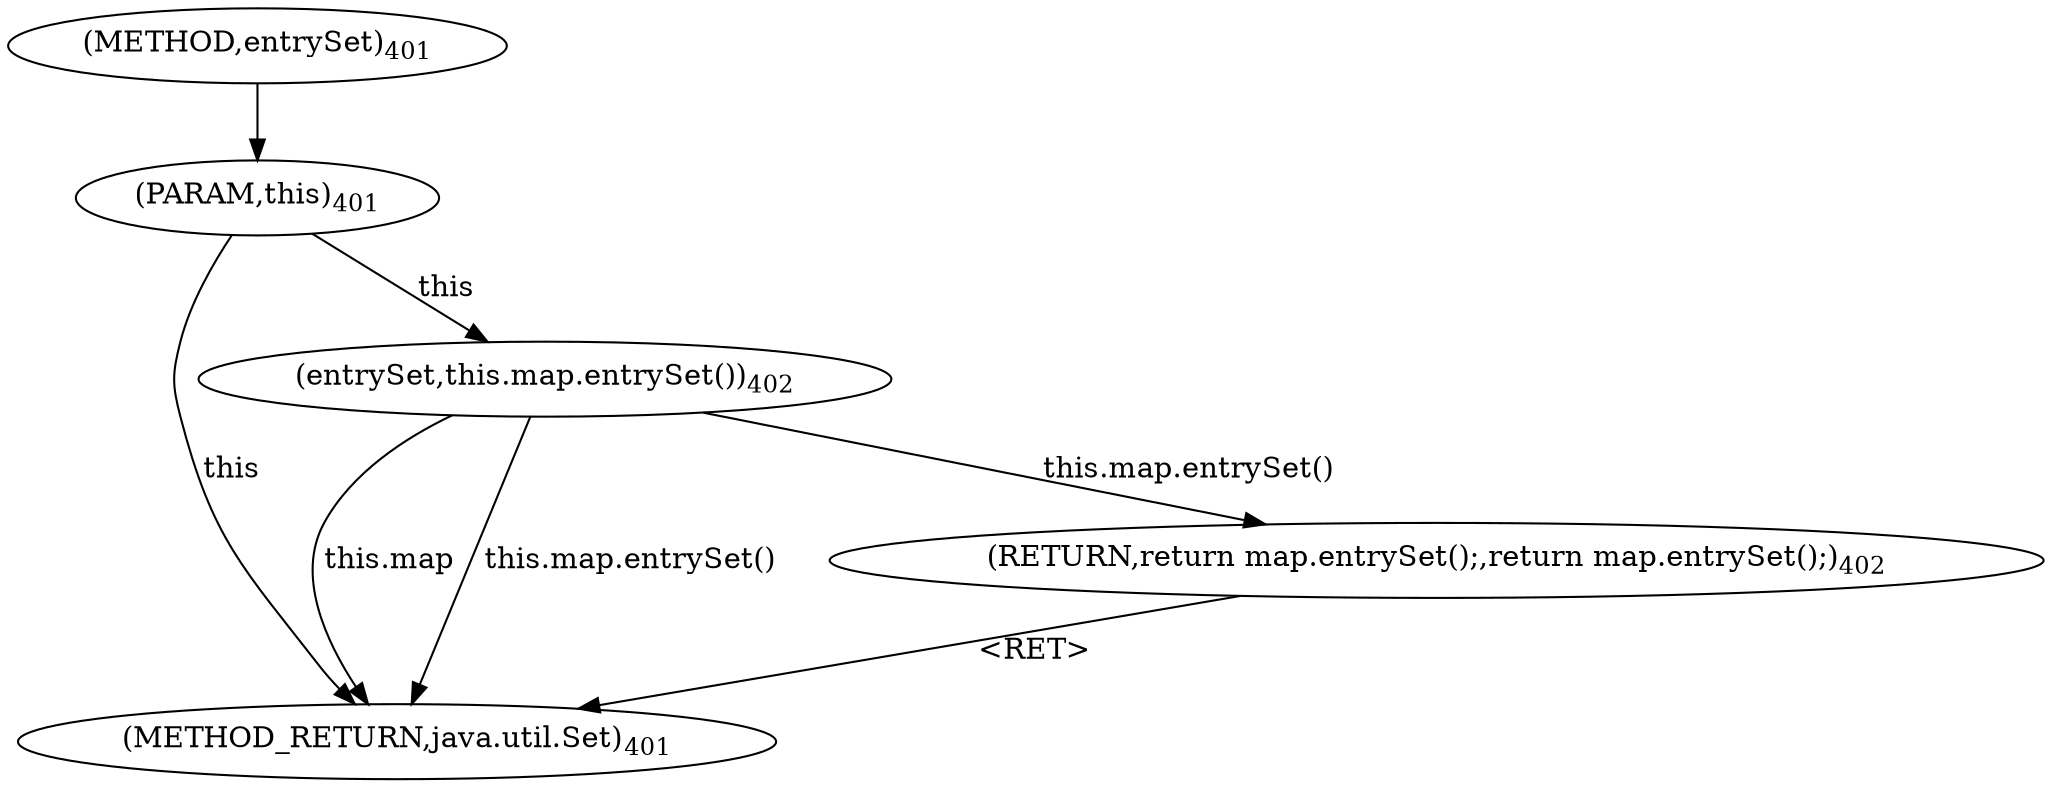 digraph "entrySet" {  
"1138" [label = <(METHOD,entrySet)<SUB>401</SUB>> ]
"1148" [label = <(METHOD_RETURN,java.util.Set)<SUB>401</SUB>> ]
"1139" [label = <(PARAM,this)<SUB>401</SUB>> ]
"1141" [label = <(RETURN,return map.entrySet();,return map.entrySet();)<SUB>402</SUB>> ]
"1142" [label = <(entrySet,this.map.entrySet())<SUB>402</SUB>> ]
"1142" [label = <(entrySet,this.map.entrySet())<SUB>402</SUB>> ]
  "1141" -> "1148"  [ label = "&lt;RET&gt;"] 
  "1139" -> "1148"  [ label = "this"] 
  "1142" -> "1148"  [ label = "this.map"] 
  "1142" -> "1148"  [ label = "this.map.entrySet()"] 
  "1138" -> "1139" 
  "1142" -> "1141"  [ label = "this.map.entrySet()"] 
  "1139" -> "1142"  [ label = "this"] 
}
